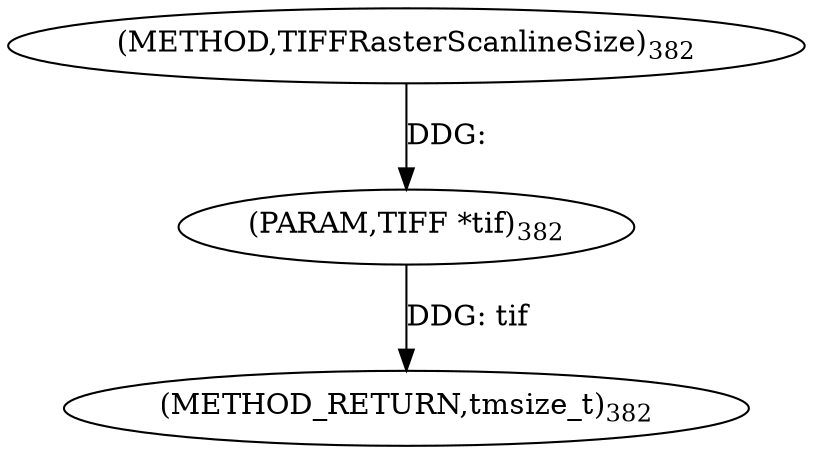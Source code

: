 digraph "TIFFRasterScanlineSize" {  
"8579" [label = <(METHOD,TIFFRasterScanlineSize)<SUB>382</SUB>> ]
"8581" [label = <(METHOD_RETURN,tmsize_t)<SUB>382</SUB>> ]
"8580" [label = <(PARAM,TIFF *tif)<SUB>382</SUB>> ]
  "8580" -> "8581"  [ label = "DDG: tif"] 
  "8579" -> "8580"  [ label = "DDG: "] 
}
